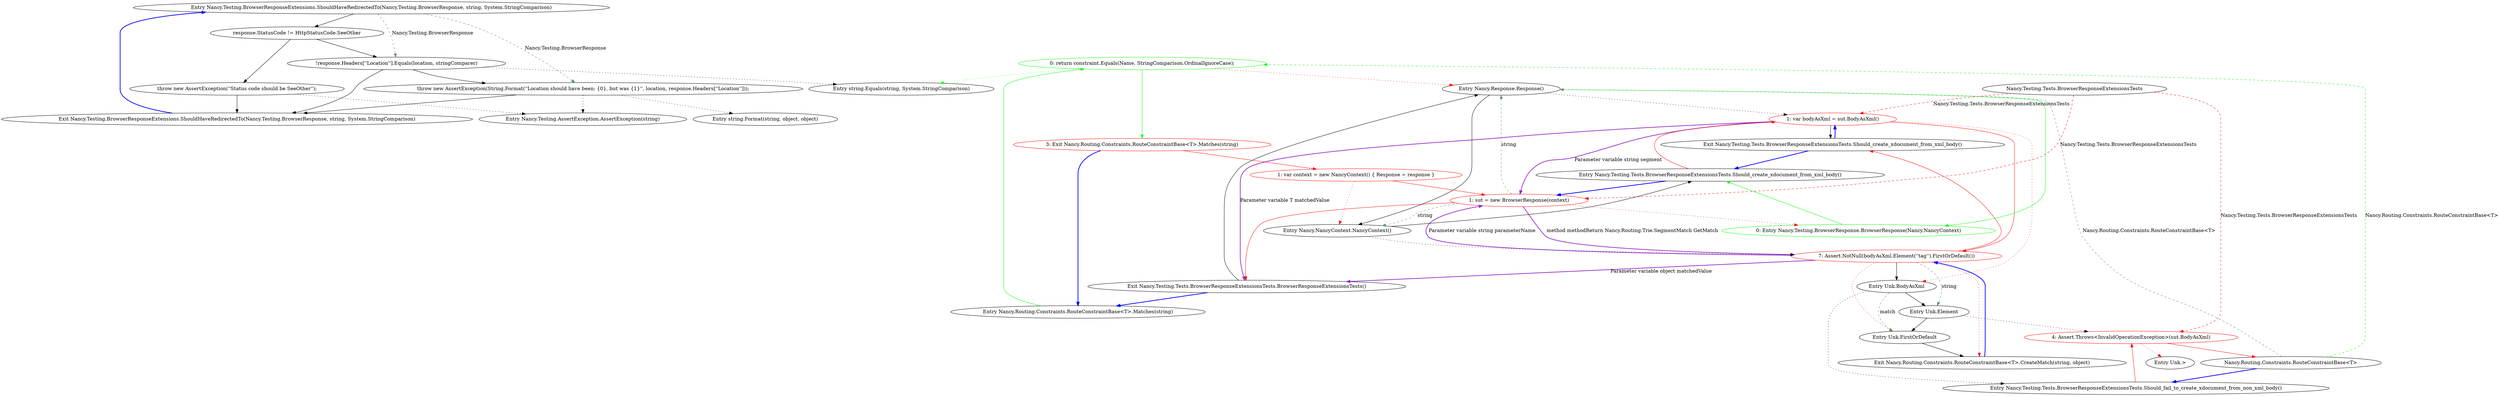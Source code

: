 digraph  {
n0 [cluster="Nancy.Testing.BrowserResponseExtensions.ShouldHaveRedirectedTo(Nancy.Testing.BrowserResponse, string, System.StringComparison)", label="Entry Nancy.Testing.BrowserResponseExtensions.ShouldHaveRedirectedTo(Nancy.Testing.BrowserResponse, string, System.StringComparison)", span="15-15"];
n1 [cluster="Nancy.Testing.BrowserResponseExtensions.ShouldHaveRedirectedTo(Nancy.Testing.BrowserResponse, string, System.StringComparison)", label="response.StatusCode != HttpStatusCode.SeeOther", span="17-17"];
n3 [cluster="Nancy.Testing.BrowserResponseExtensions.ShouldHaveRedirectedTo(Nancy.Testing.BrowserResponse, string, System.StringComparison)", label="!response.Headers[''Location''].Equals(location, stringComparer)", span="22-22"];
n4 [cluster="Nancy.Testing.BrowserResponseExtensions.ShouldHaveRedirectedTo(Nancy.Testing.BrowserResponse, string, System.StringComparison)", label="throw new AssertException(String.Format(''Location should have been: {0}, but was {1}'', location, response.Headers[''Location'']));", span="24-24"];
n2 [cluster="Nancy.Testing.BrowserResponseExtensions.ShouldHaveRedirectedTo(Nancy.Testing.BrowserResponse, string, System.StringComparison)", label="throw new AssertException(''Status code should be SeeOther'');", span="19-19"];
n5 [cluster="Nancy.Testing.BrowserResponseExtensions.ShouldHaveRedirectedTo(Nancy.Testing.BrowserResponse, string, System.StringComparison)", label="Exit Nancy.Testing.BrowserResponseExtensions.ShouldHaveRedirectedTo(Nancy.Testing.BrowserResponse, string, System.StringComparison)", span="15-15"];
n7 [cluster="string.Equals(string, System.StringComparison)", label="Entry string.Equals(string, System.StringComparison)", span="0-0"];
n6 [cluster="Nancy.Testing.AssertException.AssertException(string)", label="Entry Nancy.Testing.AssertException.AssertException(string)", span="21-21"];
n8 [cluster="string.Format(string, object, object)", label="Entry string.Format(string, object, object)", span="0-0"];
m0_16 [cluster="Nancy.Routing.Constraints.RouteConstraintBase<T>.CreateMatch(string, object)", file="BrowserResponseExtensionsTests.cs", label="Exit Nancy.Routing.Constraints.RouteConstraintBase<T>.CreateMatch(string, object)", span="28-28"];
m0_10 [cluster="Nancy.Testing.Tests.BrowserResponseExtensionsTests.Should_create_xdocument_from_xml_body()", color=red, community=0, file="BrowserResponseExtensionsTests.cs", label="1: var bodyAsXml = sut.BodyAsXml()", span="22-22"];
m0_12 [cluster="Nancy.Testing.Tests.BrowserResponseExtensionsTests.Should_create_xdocument_from_xml_body()", file="BrowserResponseExtensionsTests.cs", label="Exit Nancy.Testing.Tests.BrowserResponseExtensionsTests.Should_create_xdocument_from_xml_body()", span="20-20"];
m0_20 [cluster="Unk.>", file="BrowserResponseExtensionsTests.cs", label="Entry Unk.>", span=""];
m0_11 [cluster="Nancy.Testing.Tests.BrowserResponseExtensionsTests.Should_create_xdocument_from_xml_body()", color=red, community=0, file="BrowserResponseExtensionsTests.cs", label="7: Assert.NotNull(bodyAsXml.Element(''tag'').FirstOrDefault())", span="24-24"];
m0_13 [cluster="Unk.BodyAsXml", file="BrowserResponseExtensionsTests.cs", label="Entry Unk.BodyAsXml", span=""];
m0_14 [cluster="Unk.Element", file="BrowserResponseExtensionsTests.cs", label="Entry Unk.Element", span=""];
m0_15 [cluster="Unk.FirstOrDefault", file="BrowserResponseExtensionsTests.cs", label="Entry Unk.FirstOrDefault", span=""];
m0_4 [cluster="Nancy.Testing.Tests.BrowserResponseExtensionsTests.BrowserResponseExtensionsTests()", color=red, community=0, file="BrowserResponseExtensionsTests.cs", label="1: sut = new BrowserResponse(context)", span="16-16"];
m0_8 [cluster="Nancy.Testing.BrowserResponse.BrowserResponse(Nancy.NancyContext)", color=green, community=0, file="BrowserResponseExtensionsTests.cs", label="0: Entry Nancy.Testing.BrowserResponse.BrowserResponse(Nancy.NancyContext)", span="17-17"];
m0_6 [cluster="Nancy.Response.Response()", file="BrowserResponseExtensionsTests.cs", label="Entry Nancy.Response.Response()", span="15-15"];
m0_5 [cluster="Nancy.Testing.Tests.BrowserResponseExtensionsTests.BrowserResponseExtensionsTests()", file="BrowserResponseExtensionsTests.cs", label="Exit Nancy.Testing.Tests.BrowserResponseExtensionsTests.BrowserResponseExtensionsTests()", span="10-10"];
m0_7 [cluster="Nancy.NancyContext.NancyContext()", file="BrowserResponseExtensionsTests.cs", label="Entry Nancy.NancyContext.NancyContext()", span="16-16"];
m0_9 [cluster="Nancy.Testing.Tests.BrowserResponseExtensionsTests.Should_create_xdocument_from_xml_body()", file="BrowserResponseExtensionsTests.cs", label="Entry Nancy.Testing.Tests.BrowserResponseExtensionsTests.Should_create_xdocument_from_xml_body()", span="20-20"];
m0_0 [cluster="Nancy.Routing.Constraints.RouteConstraintBase<T>.Matches(string)", file="BrowserResponseExtensionsTests.cs", label="Entry Nancy.Routing.Constraints.RouteConstraintBase<T>.Matches(string)", span="10-10"];
m0_1 [cluster="Nancy.Routing.Constraints.RouteConstraintBase<T>.Matches(string)", color=green, community=0, file="BrowserResponseExtensionsTests.cs", label="0: return constraint.Equals(Name, StringComparison.OrdinalIgnoreCase);", span="12-12"];
m0_2 [cluster="Nancy.Routing.Constraints.RouteConstraintBase<T>.Matches(string)", color=red, community=0, file="BrowserResponseExtensionsTests.cs", label="3: Exit Nancy.Routing.Constraints.RouteConstraintBase<T>.Matches(string)", span="10-10"];
m0_3 [cluster="Nancy.Testing.Tests.BrowserResponseExtensionsTests.BrowserResponseExtensionsTests()", color=red, community=0, file="BrowserResponseExtensionsTests.cs", label="1: var context = new NancyContext() { Response = response }", span="15-15"];
m0_18 [cluster="Nancy.Testing.Tests.BrowserResponseExtensionsTests.Should_fail_to_create_xdocument_from_non_xml_body()", color=red, community=0, file="BrowserResponseExtensionsTests.cs", label="4: Assert.Throws<InvalidOperationException>(sut.BodyAsXml)", span="30-30"];
m0_17 [cluster="Nancy.Testing.Tests.BrowserResponseExtensionsTests.Should_fail_to_create_xdocument_from_non_xml_body()", file="BrowserResponseExtensionsTests.cs", label="Entry Nancy.Testing.Tests.BrowserResponseExtensionsTests.Should_fail_to_create_xdocument_from_non_xml_body()", span="28-28"];
m0_19 [cluster="Nancy.Testing.Tests.BrowserResponseExtensionsTests.Should_fail_to_create_xdocument_from_non_xml_body()", file="BrowserResponseExtensionsTests.cs", label="Nancy.Routing.Constraints.RouteConstraintBase<T>", span=""];
m0_21 [file="BrowserResponseExtensionsTests.cs", label="Nancy.Testing.Tests.BrowserResponseExtensionsTests", span=""];
n0 -> n1  [key=0, style=solid];
n0 -> n3  [color=darkseagreen4, key=1, label="Nancy.Testing.BrowserResponse", style=dashed];
n0 -> n4  [color=darkseagreen4, key=1, label="Nancy.Testing.BrowserResponse", style=dashed];
n1 -> n2  [key=0, style=solid];
n1 -> n3  [key=0, style=solid];
n3 -> n4  [key=0, style=solid];
n3 -> n5  [key=0, style=solid];
n3 -> n7  [key=2, style=dotted];
n4 -> n5  [key=0, style=solid];
n4 -> n6  [key=2, style=dotted];
n4 -> n8  [key=2, style=dotted];
n2 -> n5  [key=0, style=solid];
n2 -> n6  [key=2, style=dotted];
n5 -> n0  [color=blue, key=0, style=bold];
m0_16 -> m0_11  [color=blue, key=0, style=bold];
m0_10 -> m0_4  [color=darkorchid, key=3, label="Parameter variable string segment", style=bold];
m0_10 -> m0_5  [color=darkorchid, key=3, label="Parameter variable T matchedValue", style=bold];
m0_10 -> m0_12  [key=0, style=solid];
m0_10 -> m0_11  [color=red, key=0, style=solid];
m0_10 -> m0_13  [color=red, key=2, style=dotted];
m0_12 -> m0_10  [color=blue, key=0, style=bold];
m0_12 -> m0_9  [color=blue, key=0, style=bold];
m0_11 -> m0_4  [color=darkorchid, key=3, label="Parameter variable string parameterName", style=bold];
m0_11 -> m0_5  [color=darkorchid, key=3, label="Parameter variable object matchedValue", style=bold];
m0_11 -> m0_13  [key=0, style=solid];
m0_11 -> m0_14  [color=darkseagreen4, key=1, label=string, style=dashed];
m0_11 -> m0_12  [color=red, key=0, style=solid];
m0_11 -> m0_15  [color=red, key=2, style=dotted];
m0_11 -> m0_16  [color=red, key=2, style=dotted];
m0_13 -> m0_14  [key=0, style=solid];
m0_13 -> m0_17  [key=2, style=dotted];
m0_13 -> m0_15  [color=darkseagreen4, key=1, label=match, style=dashed];
m0_14 -> m0_15  [key=0, style=solid];
m0_14 -> m0_18  [key=2, style=dotted];
m0_15 -> m0_16  [key=0, style=solid];
m0_4 -> m0_6  [color=darkseagreen4, key=1, label=string, style=dashed];
m0_4 -> m0_5  [color=red, key=0, style=solid];
m0_4 -> m0_7  [color=darkseagreen4, key=1, label=string, style=dashed];
m0_4 -> m0_11  [color=darkorchid, key=3, label="method methodReturn Nancy.Routing.Trie.SegmentMatch GetMatch", style=bold];
m0_4 -> m0_8  [color=red, key=2, style=dotted];
m0_8 -> m0_9  [color=green, key=0, style=solid];
m0_6 -> m0_8  [color=green, key=0, style=solid];
m0_6 -> m0_7  [key=0, style=solid];
m0_6 -> m0_10  [key=2, style=dotted];
m0_5 -> m0_6  [key=0, style=solid];
m0_5 -> m0_0  [color=blue, key=0, style=bold];
m0_7 -> m0_9  [key=0, style=solid];
m0_7 -> m0_11  [key=2, style=dotted];
m0_9 -> m0_4  [color=blue, key=0, style=bold];
m0_9 -> m0_10  [color=red, key=0, style=solid];
m0_0 -> m0_1  [color=green, key=0, style=solid];
m0_1 -> m0_2  [color=green, key=0, style=solid];
m0_1 -> m0_6  [color=red, key=2, style=dotted];
m0_1 -> n7  [color=green, key=2, style=dotted];
m0_2 -> m0_3  [color=red, key=0, style=solid];
m0_2 -> m0_0  [color=blue, key=0, style=bold];
m0_3 -> m0_4  [color=red, key=0, style=solid];
m0_3 -> m0_7  [color=red, key=2, style=dotted];
m0_18 -> m0_19  [color=red, key=0, style=solid];
m0_18 -> m0_20  [color=red, key=2, style=dotted];
m0_17 -> m0_18  [color=red, key=0, style=solid];
m0_19 -> m0_17  [color=blue, key=0, style=bold];
m0_19 -> m0_1  [color=green, key=1, label="Nancy.Routing.Constraints.RouteConstraintBase<T>", style=dashed];
m0_19 -> m0_6  [color=darkseagreen4, key=1, label="Nancy.Routing.Constraints.RouteConstraintBase<T>", style=dashed];
m0_21 -> m0_4  [color=red, key=1, label="Nancy.Testing.Tests.BrowserResponseExtensionsTests", style=dashed];
m0_21 -> m0_10  [color=red, key=1, label="Nancy.Testing.Tests.BrowserResponseExtensionsTests", style=dashed];
m0_21 -> m0_18  [color=red, key=1, label="Nancy.Testing.Tests.BrowserResponseExtensionsTests", style=dashed];
}
